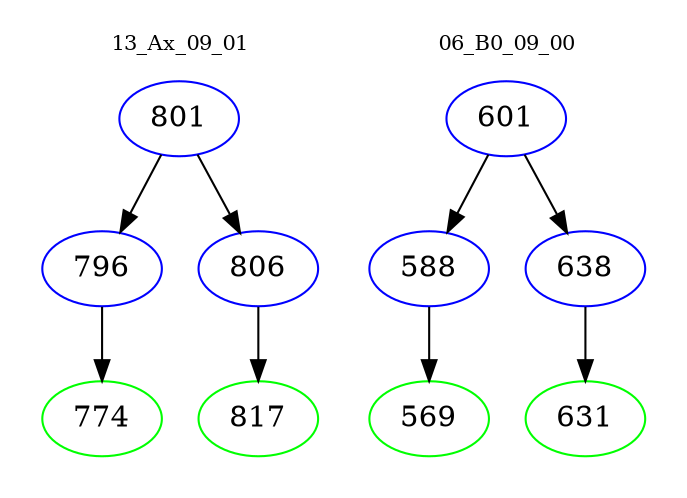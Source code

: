 digraph{
subgraph cluster_0 {
color = white
label = "13_Ax_09_01";
fontsize=10;
T0_801 [label="801", color="blue"]
T0_801 -> T0_796 [color="black"]
T0_796 [label="796", color="blue"]
T0_796 -> T0_774 [color="black"]
T0_774 [label="774", color="green"]
T0_801 -> T0_806 [color="black"]
T0_806 [label="806", color="blue"]
T0_806 -> T0_817 [color="black"]
T0_817 [label="817", color="green"]
}
subgraph cluster_1 {
color = white
label = "06_B0_09_00";
fontsize=10;
T1_601 [label="601", color="blue"]
T1_601 -> T1_588 [color="black"]
T1_588 [label="588", color="blue"]
T1_588 -> T1_569 [color="black"]
T1_569 [label="569", color="green"]
T1_601 -> T1_638 [color="black"]
T1_638 [label="638", color="blue"]
T1_638 -> T1_631 [color="black"]
T1_631 [label="631", color="green"]
}
}
